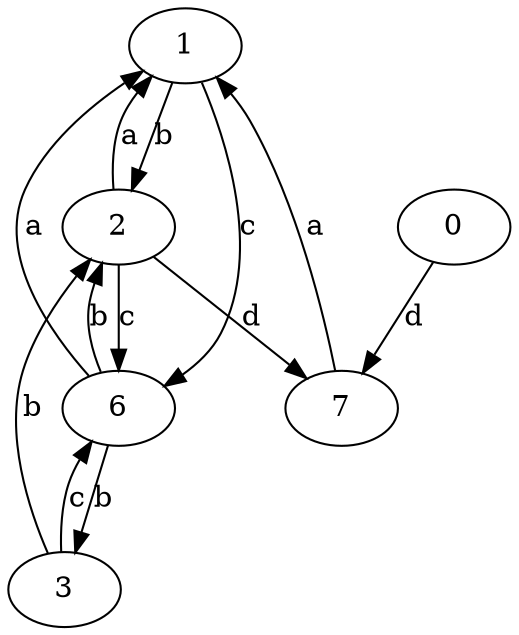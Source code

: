 strict digraph  {
1;
2;
3;
0;
6;
7;
1 -> 2  [label=b];
1 -> 6  [label=c];
2 -> 1  [label=a];
2 -> 6  [label=c];
2 -> 7  [label=d];
3 -> 2  [label=b];
3 -> 6  [label=c];
0 -> 7  [label=d];
6 -> 1  [label=a];
6 -> 2  [label=b];
6 -> 3  [label=b];
7 -> 1  [label=a];
}
